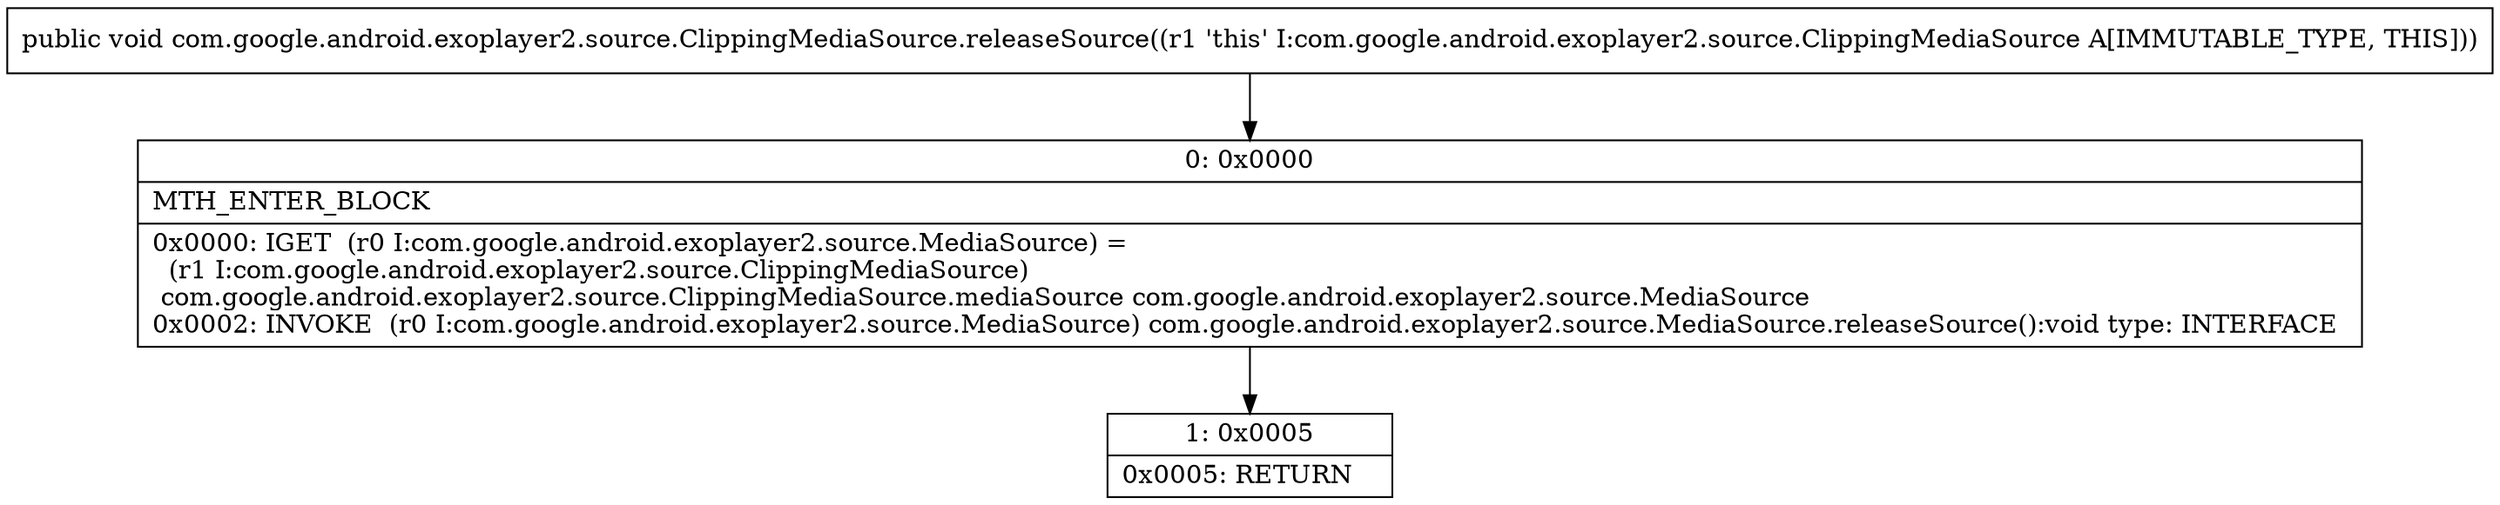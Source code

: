 digraph "CFG forcom.google.android.exoplayer2.source.ClippingMediaSource.releaseSource()V" {
Node_0 [shape=record,label="{0\:\ 0x0000|MTH_ENTER_BLOCK\l|0x0000: IGET  (r0 I:com.google.android.exoplayer2.source.MediaSource) = \l  (r1 I:com.google.android.exoplayer2.source.ClippingMediaSource)\l com.google.android.exoplayer2.source.ClippingMediaSource.mediaSource com.google.android.exoplayer2.source.MediaSource \l0x0002: INVOKE  (r0 I:com.google.android.exoplayer2.source.MediaSource) com.google.android.exoplayer2.source.MediaSource.releaseSource():void type: INTERFACE \l}"];
Node_1 [shape=record,label="{1\:\ 0x0005|0x0005: RETURN   \l}"];
MethodNode[shape=record,label="{public void com.google.android.exoplayer2.source.ClippingMediaSource.releaseSource((r1 'this' I:com.google.android.exoplayer2.source.ClippingMediaSource A[IMMUTABLE_TYPE, THIS])) }"];
MethodNode -> Node_0;
Node_0 -> Node_1;
}

